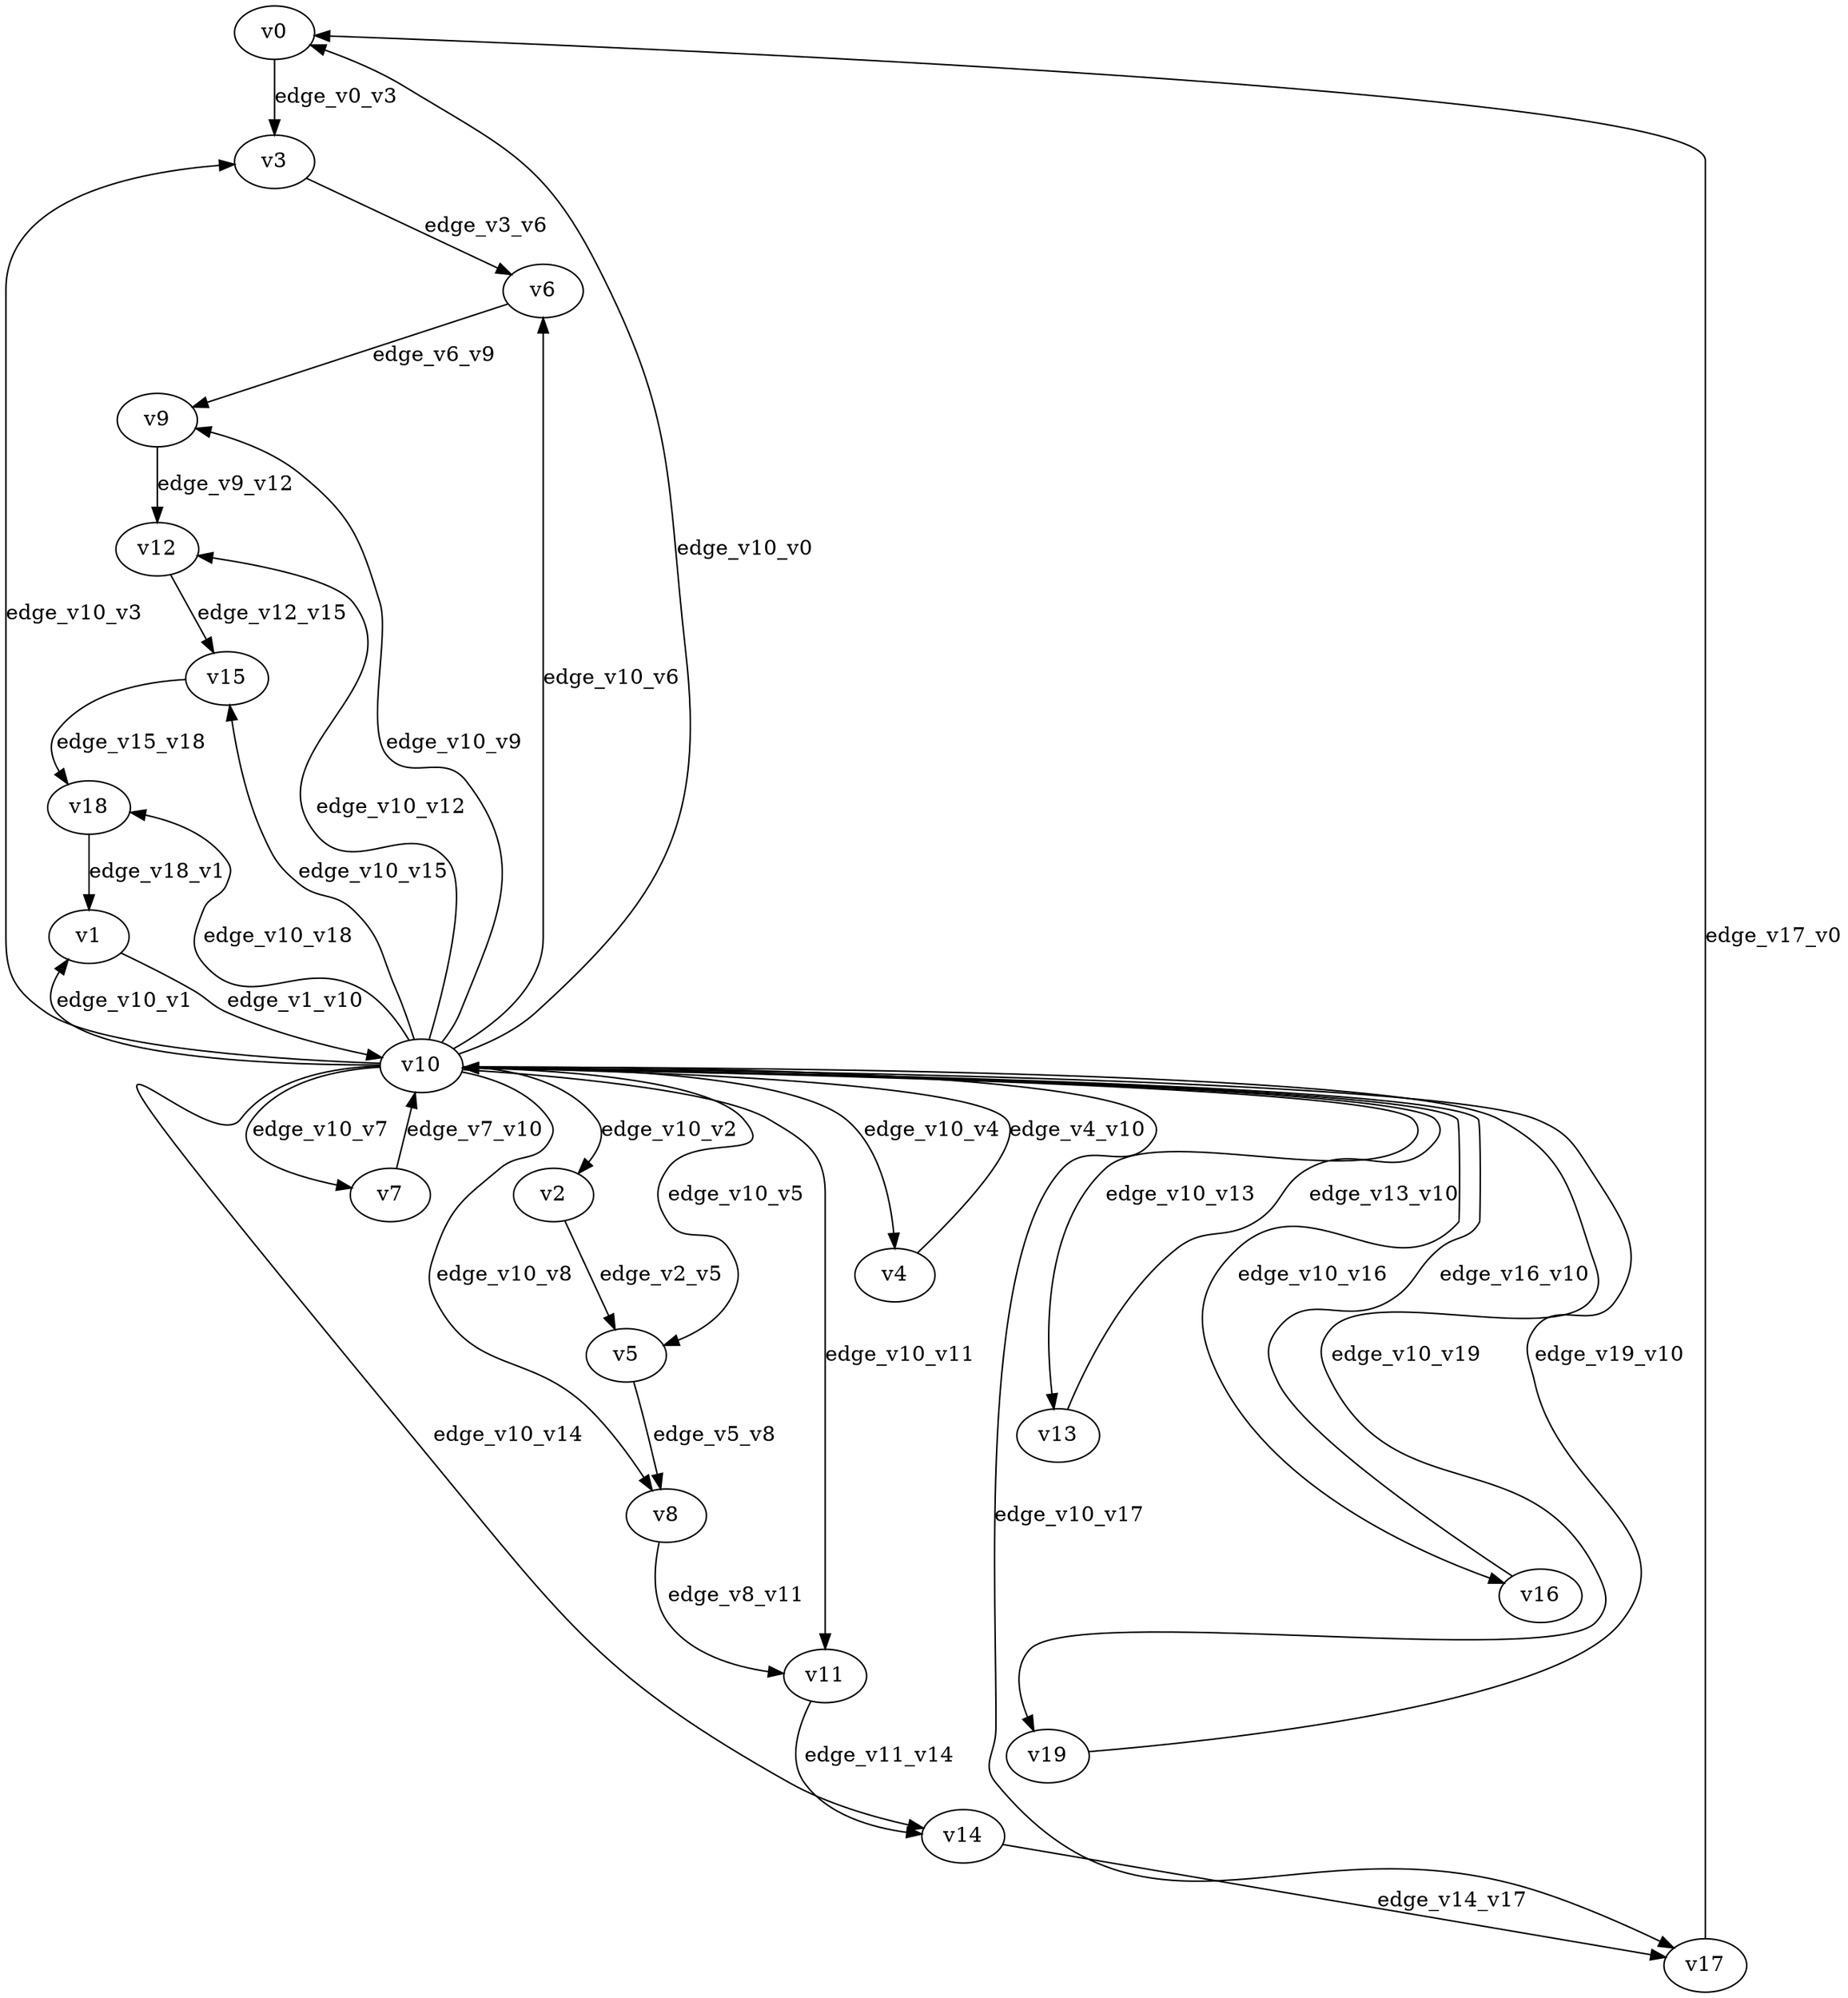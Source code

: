 digraph test016 {
    // Discounted game test case
    // Vertex properties: name [player=X]
    // Edge properties: [weight=Y, discount=Z]

    v0 [name="v0", player=0];
    v1 [name="v1", player=1];
    v2 [name="v2", player=0];
    v3 [name="v3", player=1];
    v4 [name="v4", player=0];
    v5 [name="v5", player=1];
    v6 [name="v6", player=0];
    v7 [name="v7", player=1];
    v8 [name="v8", player=0];
    v9 [name="v9", player=1];
    v10 [name="v10", player=0];
    v11 [name="v11", player=1];
    v12 [name="v12", player=0];
    v13 [name="v13", player=1];
    v14 [name="v14", player=0];
    v15 [name="v15", player=1];
    v16 [name="v16", player=0];
    v17 [name="v17", player=1];
    v18 [name="v18", player=0];
    v19 [name="v19", player=1];

    v10 -> v0 [label="edge_v10_v0", weight=-2.81, discount=0.221];
    v10 -> v1 [label="edge_v10_v1", weight=-0.37, discount=0.221];
    v1 -> v10 [label="edge_v1_v10", weight=0.81, discount=0.221];
    v10 -> v2 [label="edge_v10_v2", weight=-3.93, discount=0.221];
    v10 -> v3 [label="edge_v10_v3", weight=7.96, discount=0.221];
    v10 -> v4 [label="edge_v10_v4", weight=-5.16, discount=0.221];
    v4 -> v10 [label="edge_v4_v10", weight=-5.51, discount=0.221];
    v10 -> v5 [label="edge_v10_v5", weight=-2.98, discount=0.221];
    v10 -> v6 [label="edge_v10_v6", weight=9.52, discount=0.221];
    v10 -> v7 [label="edge_v10_v7", weight=3.57, discount=0.221];
    v7 -> v10 [label="edge_v7_v10", weight=6.30, discount=0.221];
    v10 -> v8 [label="edge_v10_v8", weight=0.24, discount=0.221];
    v10 -> v9 [label="edge_v10_v9", weight=-1.62, discount=0.221];
    v10 -> v11 [label="edge_v10_v11", weight=5.50, discount=0.221];
    v10 -> v12 [label="edge_v10_v12", weight=-2.42, discount=0.221];
    v10 -> v13 [label="edge_v10_v13", weight=-5.79, discount=0.221];
    v13 -> v10 [label="edge_v13_v10", weight=-7.05, discount=0.221];
    v10 -> v14 [label="edge_v10_v14", weight=-3.99, discount=0.221];
    v10 -> v15 [label="edge_v10_v15", weight=3.63, discount=0.221];
    v10 -> v16 [label="edge_v10_v16", weight=-5.44, discount=0.221];
    v16 -> v10 [label="edge_v16_v10", weight=-8.19, discount=0.221];
    v10 -> v17 [label="edge_v10_v17", weight=-4.11, discount=0.221];
    v10 -> v18 [label="edge_v10_v18", weight=-4.17, discount=0.221];
    v10 -> v19 [label="edge_v10_v19", weight=-4.01, discount=0.221];
    v19 -> v10 [label="edge_v19_v10", weight=-1.14, discount=0.221];
    v0 -> v3 [label="edge_v0_v3", weight=5.36, discount=0.221];
    v2 -> v5 [label="edge_v2_v5", weight=-2.12, discount=0.221];
    v3 -> v6 [label="edge_v3_v6", weight=5.07, discount=0.221];
    v5 -> v8 [label="edge_v5_v8", weight=-2.96, discount=0.221];
    v6 -> v9 [label="edge_v6_v9", weight=-2.42, discount=0.221];
    v8 -> v11 [label="edge_v8_v11", weight=1.45, discount=0.221];
    v9 -> v12 [label="edge_v9_v12", weight=4.54, discount=0.221];
    v11 -> v14 [label="edge_v11_v14", weight=-0.37, discount=0.221];
    v12 -> v15 [label="edge_v12_v15", weight=-2.08, discount=0.221];
    v14 -> v17 [label="edge_v14_v17", weight=-2.33, discount=0.221];
    v15 -> v18 [label="edge_v15_v18", weight=1.01, discount=0.221];
    v17 -> v0 [label="edge_v17_v0", weight=2.15, discount=0.221];
    v18 -> v1 [label="edge_v18_v1", weight=4.39, discount=0.221];
}
